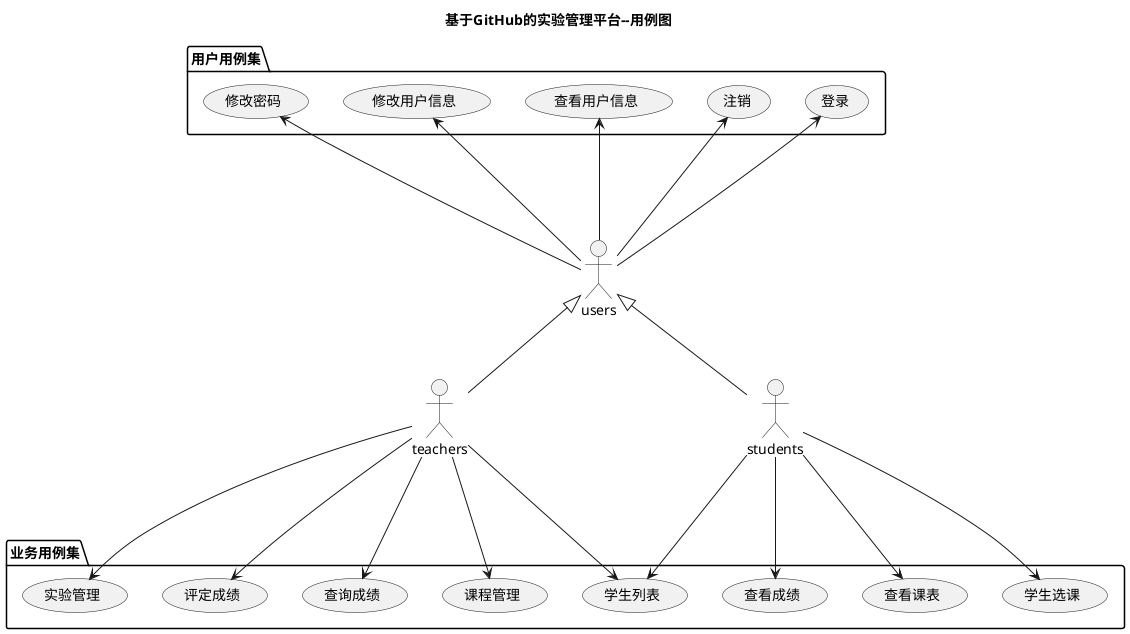 @startuml
title 基于GitHub的实验管理平台--用例图
actor teachers
actor students
actor users
users <|-- teachers
users <|-- students

package 用户用例集 {
users --up-> (登录)
users --up-> (注销)
users --up-> (查看用户信息)
users --up-> (修改用户信息)
users --up-> (修改密码)
}
package 业务用例集 {
teachers ---> (评定成绩)
teachers ---> (学生列表)
teachers ---> (查询成绩)
teachers ---> (课程管理)
teachers ---> (实验管理)
students ---> (学生列表)
students ---> (查看成绩)
students ---> (查看课表)
students ---> (学生选课)
}

@enduml
